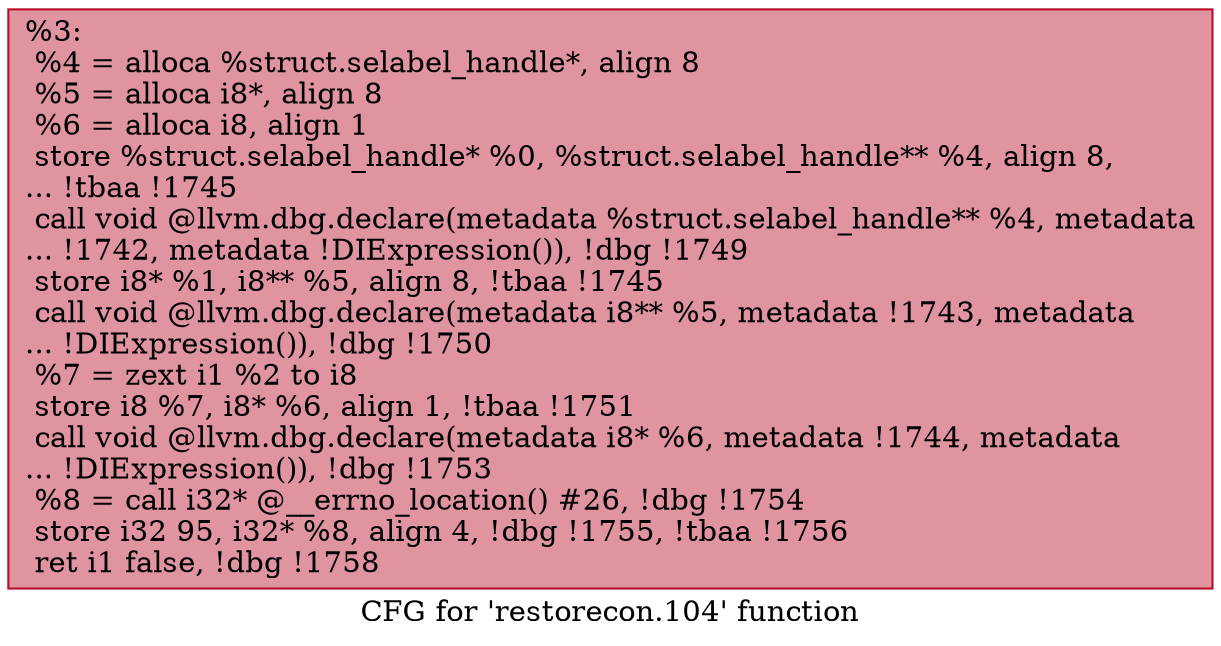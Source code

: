 digraph "CFG for 'restorecon.104' function" {
	label="CFG for 'restorecon.104' function";

	Node0x172d0e0 [shape=record,color="#b70d28ff", style=filled, fillcolor="#b70d2870",label="{%3:\l  %4 = alloca %struct.selabel_handle*, align 8\l  %5 = alloca i8*, align 8\l  %6 = alloca i8, align 1\l  store %struct.selabel_handle* %0, %struct.selabel_handle** %4, align 8,\l... !tbaa !1745\l  call void @llvm.dbg.declare(metadata %struct.selabel_handle** %4, metadata\l... !1742, metadata !DIExpression()), !dbg !1749\l  store i8* %1, i8** %5, align 8, !tbaa !1745\l  call void @llvm.dbg.declare(metadata i8** %5, metadata !1743, metadata\l... !DIExpression()), !dbg !1750\l  %7 = zext i1 %2 to i8\l  store i8 %7, i8* %6, align 1, !tbaa !1751\l  call void @llvm.dbg.declare(metadata i8* %6, metadata !1744, metadata\l... !DIExpression()), !dbg !1753\l  %8 = call i32* @__errno_location() #26, !dbg !1754\l  store i32 95, i32* %8, align 4, !dbg !1755, !tbaa !1756\l  ret i1 false, !dbg !1758\l}"];
}
